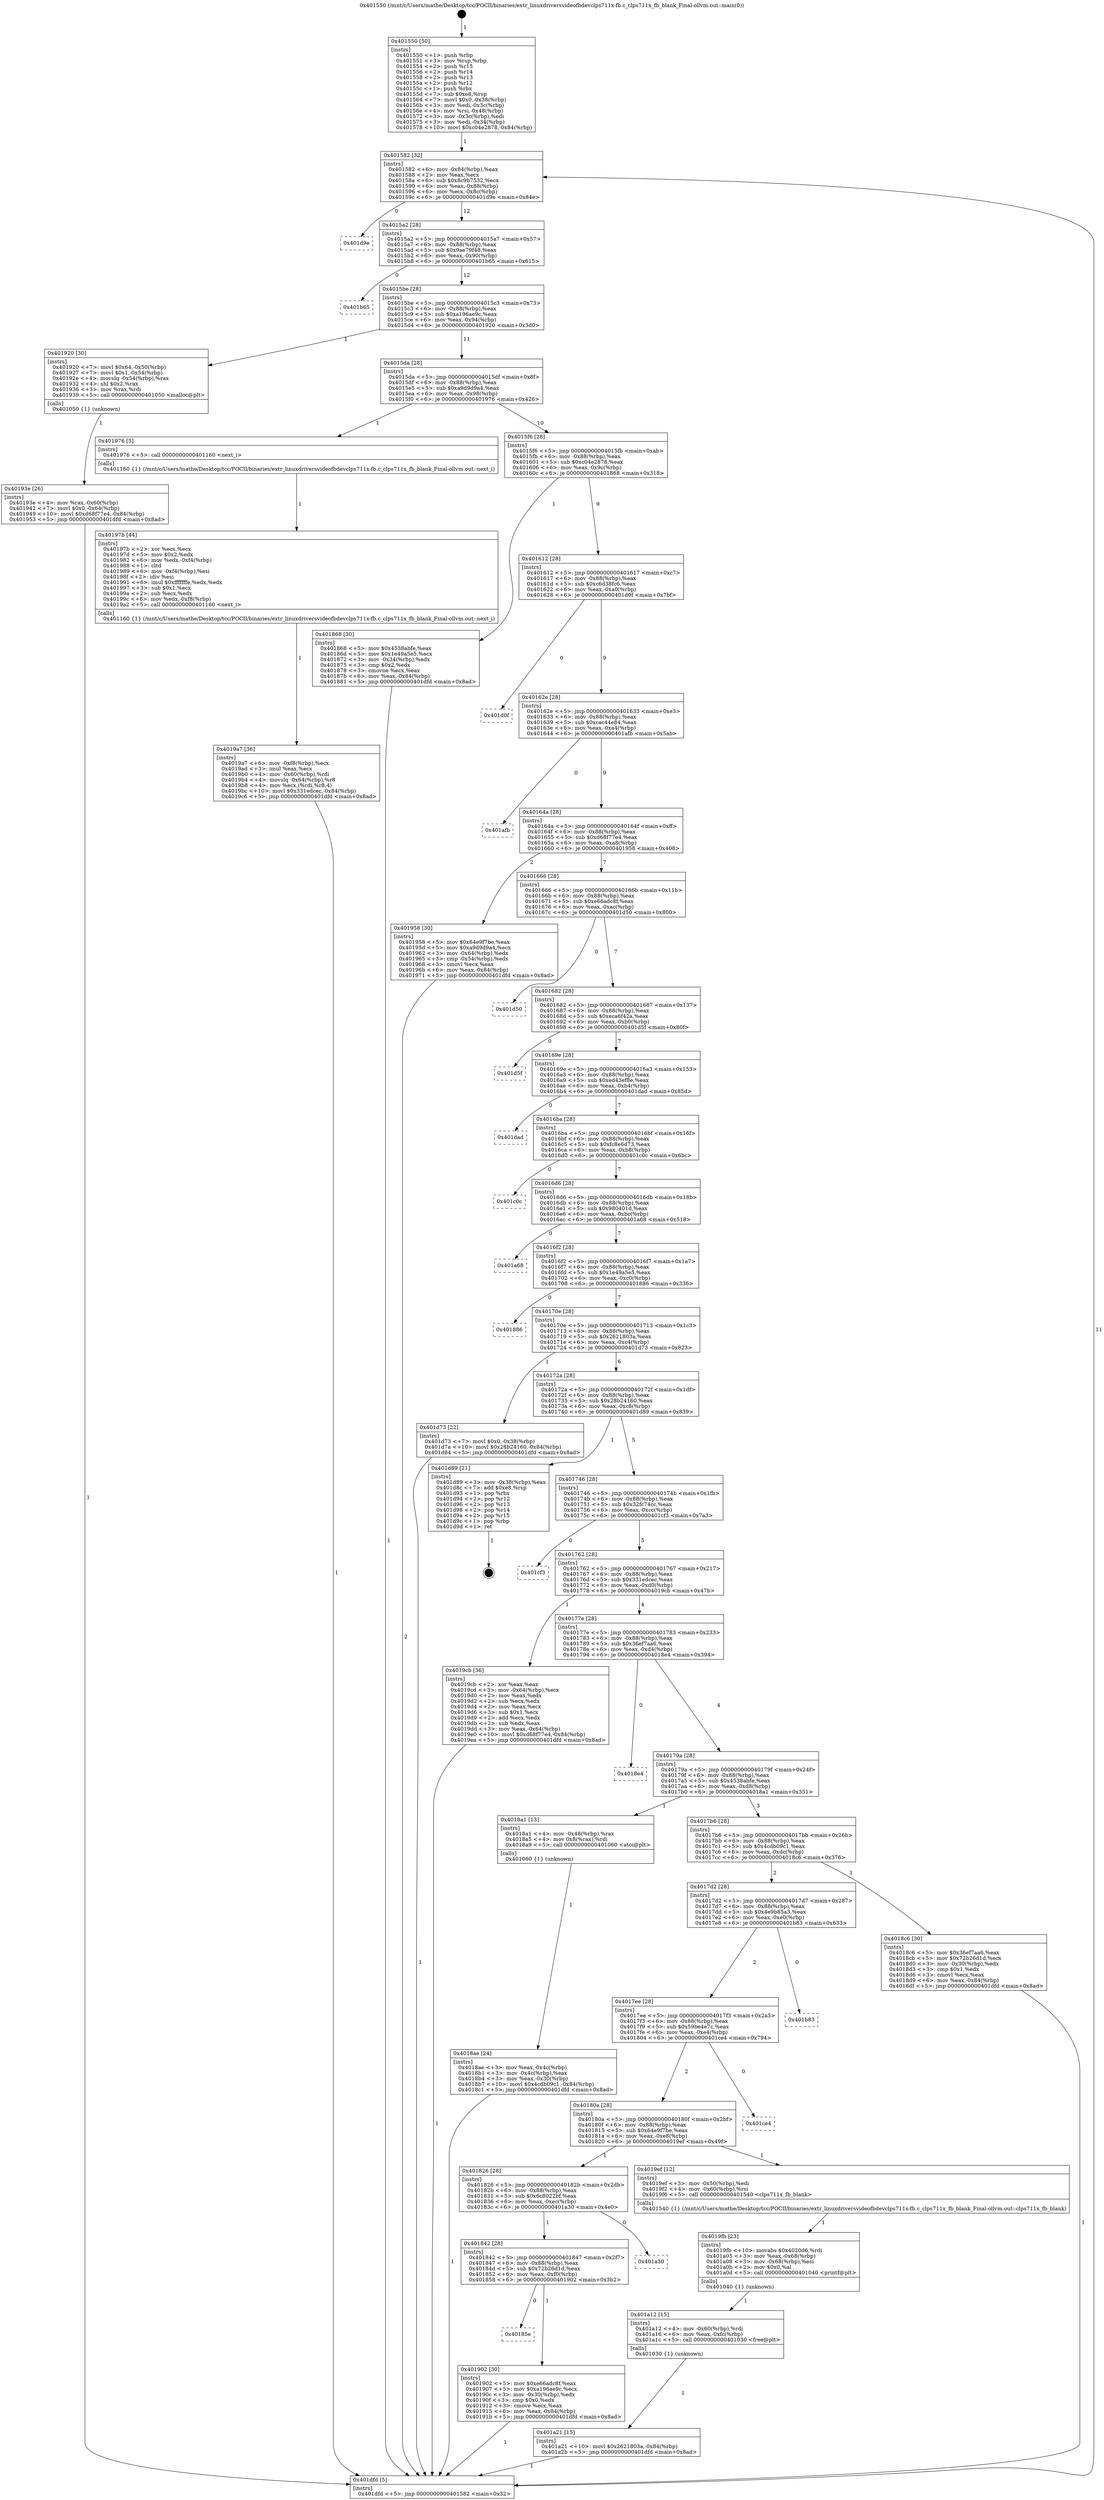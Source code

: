 digraph "0x401550" {
  label = "0x401550 (/mnt/c/Users/mathe/Desktop/tcc/POCII/binaries/extr_linuxdriversvideofbdevclps711x-fb.c_clps711x_fb_blank_Final-ollvm.out::main(0))"
  labelloc = "t"
  node[shape=record]

  Entry [label="",width=0.3,height=0.3,shape=circle,fillcolor=black,style=filled]
  "0x401582" [label="{
     0x401582 [32]\l
     | [instrs]\l
     &nbsp;&nbsp;0x401582 \<+6\>: mov -0x84(%rbp),%eax\l
     &nbsp;&nbsp;0x401588 \<+2\>: mov %eax,%ecx\l
     &nbsp;&nbsp;0x40158a \<+6\>: sub $0x8c9b7532,%ecx\l
     &nbsp;&nbsp;0x401590 \<+6\>: mov %eax,-0x88(%rbp)\l
     &nbsp;&nbsp;0x401596 \<+6\>: mov %ecx,-0x8c(%rbp)\l
     &nbsp;&nbsp;0x40159c \<+6\>: je 0000000000401d9e \<main+0x84e\>\l
  }"]
  "0x401d9e" [label="{
     0x401d9e\l
  }", style=dashed]
  "0x4015a2" [label="{
     0x4015a2 [28]\l
     | [instrs]\l
     &nbsp;&nbsp;0x4015a2 \<+5\>: jmp 00000000004015a7 \<main+0x57\>\l
     &nbsp;&nbsp;0x4015a7 \<+6\>: mov -0x88(%rbp),%eax\l
     &nbsp;&nbsp;0x4015ad \<+5\>: sub $0x9ae79f48,%eax\l
     &nbsp;&nbsp;0x4015b2 \<+6\>: mov %eax,-0x90(%rbp)\l
     &nbsp;&nbsp;0x4015b8 \<+6\>: je 0000000000401b65 \<main+0x615\>\l
  }"]
  Exit [label="",width=0.3,height=0.3,shape=circle,fillcolor=black,style=filled,peripheries=2]
  "0x401b65" [label="{
     0x401b65\l
  }", style=dashed]
  "0x4015be" [label="{
     0x4015be [28]\l
     | [instrs]\l
     &nbsp;&nbsp;0x4015be \<+5\>: jmp 00000000004015c3 \<main+0x73\>\l
     &nbsp;&nbsp;0x4015c3 \<+6\>: mov -0x88(%rbp),%eax\l
     &nbsp;&nbsp;0x4015c9 \<+5\>: sub $0xa196ae9c,%eax\l
     &nbsp;&nbsp;0x4015ce \<+6\>: mov %eax,-0x94(%rbp)\l
     &nbsp;&nbsp;0x4015d4 \<+6\>: je 0000000000401920 \<main+0x3d0\>\l
  }"]
  "0x401a21" [label="{
     0x401a21 [15]\l
     | [instrs]\l
     &nbsp;&nbsp;0x401a21 \<+10\>: movl $0x2621803a,-0x84(%rbp)\l
     &nbsp;&nbsp;0x401a2b \<+5\>: jmp 0000000000401dfd \<main+0x8ad\>\l
  }"]
  "0x401920" [label="{
     0x401920 [30]\l
     | [instrs]\l
     &nbsp;&nbsp;0x401920 \<+7\>: movl $0x64,-0x50(%rbp)\l
     &nbsp;&nbsp;0x401927 \<+7\>: movl $0x1,-0x54(%rbp)\l
     &nbsp;&nbsp;0x40192e \<+4\>: movslq -0x54(%rbp),%rax\l
     &nbsp;&nbsp;0x401932 \<+4\>: shl $0x2,%rax\l
     &nbsp;&nbsp;0x401936 \<+3\>: mov %rax,%rdi\l
     &nbsp;&nbsp;0x401939 \<+5\>: call 0000000000401050 \<malloc@plt\>\l
     | [calls]\l
     &nbsp;&nbsp;0x401050 \{1\} (unknown)\l
  }"]
  "0x4015da" [label="{
     0x4015da [28]\l
     | [instrs]\l
     &nbsp;&nbsp;0x4015da \<+5\>: jmp 00000000004015df \<main+0x8f\>\l
     &nbsp;&nbsp;0x4015df \<+6\>: mov -0x88(%rbp),%eax\l
     &nbsp;&nbsp;0x4015e5 \<+5\>: sub $0xa9d9d9a4,%eax\l
     &nbsp;&nbsp;0x4015ea \<+6\>: mov %eax,-0x98(%rbp)\l
     &nbsp;&nbsp;0x4015f0 \<+6\>: je 0000000000401976 \<main+0x426\>\l
  }"]
  "0x401a12" [label="{
     0x401a12 [15]\l
     | [instrs]\l
     &nbsp;&nbsp;0x401a12 \<+4\>: mov -0x60(%rbp),%rdi\l
     &nbsp;&nbsp;0x401a16 \<+6\>: mov %eax,-0xfc(%rbp)\l
     &nbsp;&nbsp;0x401a1c \<+5\>: call 0000000000401030 \<free@plt\>\l
     | [calls]\l
     &nbsp;&nbsp;0x401030 \{1\} (unknown)\l
  }"]
  "0x401976" [label="{
     0x401976 [5]\l
     | [instrs]\l
     &nbsp;&nbsp;0x401976 \<+5\>: call 0000000000401160 \<next_i\>\l
     | [calls]\l
     &nbsp;&nbsp;0x401160 \{1\} (/mnt/c/Users/mathe/Desktop/tcc/POCII/binaries/extr_linuxdriversvideofbdevclps711x-fb.c_clps711x_fb_blank_Final-ollvm.out::next_i)\l
  }"]
  "0x4015f6" [label="{
     0x4015f6 [28]\l
     | [instrs]\l
     &nbsp;&nbsp;0x4015f6 \<+5\>: jmp 00000000004015fb \<main+0xab\>\l
     &nbsp;&nbsp;0x4015fb \<+6\>: mov -0x88(%rbp),%eax\l
     &nbsp;&nbsp;0x401601 \<+5\>: sub $0xc04e2878,%eax\l
     &nbsp;&nbsp;0x401606 \<+6\>: mov %eax,-0x9c(%rbp)\l
     &nbsp;&nbsp;0x40160c \<+6\>: je 0000000000401868 \<main+0x318\>\l
  }"]
  "0x4019fb" [label="{
     0x4019fb [23]\l
     | [instrs]\l
     &nbsp;&nbsp;0x4019fb \<+10\>: movabs $0x4020d6,%rdi\l
     &nbsp;&nbsp;0x401a05 \<+3\>: mov %eax,-0x68(%rbp)\l
     &nbsp;&nbsp;0x401a08 \<+3\>: mov -0x68(%rbp),%esi\l
     &nbsp;&nbsp;0x401a0b \<+2\>: mov $0x0,%al\l
     &nbsp;&nbsp;0x401a0d \<+5\>: call 0000000000401040 \<printf@plt\>\l
     | [calls]\l
     &nbsp;&nbsp;0x401040 \{1\} (unknown)\l
  }"]
  "0x401868" [label="{
     0x401868 [30]\l
     | [instrs]\l
     &nbsp;&nbsp;0x401868 \<+5\>: mov $0x4538abfe,%eax\l
     &nbsp;&nbsp;0x40186d \<+5\>: mov $0x1e49a5e5,%ecx\l
     &nbsp;&nbsp;0x401872 \<+3\>: mov -0x34(%rbp),%edx\l
     &nbsp;&nbsp;0x401875 \<+3\>: cmp $0x2,%edx\l
     &nbsp;&nbsp;0x401878 \<+3\>: cmovne %ecx,%eax\l
     &nbsp;&nbsp;0x40187b \<+6\>: mov %eax,-0x84(%rbp)\l
     &nbsp;&nbsp;0x401881 \<+5\>: jmp 0000000000401dfd \<main+0x8ad\>\l
  }"]
  "0x401612" [label="{
     0x401612 [28]\l
     | [instrs]\l
     &nbsp;&nbsp;0x401612 \<+5\>: jmp 0000000000401617 \<main+0xc7\>\l
     &nbsp;&nbsp;0x401617 \<+6\>: mov -0x88(%rbp),%eax\l
     &nbsp;&nbsp;0x40161d \<+5\>: sub $0xc6d38fc6,%eax\l
     &nbsp;&nbsp;0x401622 \<+6\>: mov %eax,-0xa0(%rbp)\l
     &nbsp;&nbsp;0x401628 \<+6\>: je 0000000000401d0f \<main+0x7bf\>\l
  }"]
  "0x401dfd" [label="{
     0x401dfd [5]\l
     | [instrs]\l
     &nbsp;&nbsp;0x401dfd \<+5\>: jmp 0000000000401582 \<main+0x32\>\l
  }"]
  "0x401550" [label="{
     0x401550 [50]\l
     | [instrs]\l
     &nbsp;&nbsp;0x401550 \<+1\>: push %rbp\l
     &nbsp;&nbsp;0x401551 \<+3\>: mov %rsp,%rbp\l
     &nbsp;&nbsp;0x401554 \<+2\>: push %r15\l
     &nbsp;&nbsp;0x401556 \<+2\>: push %r14\l
     &nbsp;&nbsp;0x401558 \<+2\>: push %r13\l
     &nbsp;&nbsp;0x40155a \<+2\>: push %r12\l
     &nbsp;&nbsp;0x40155c \<+1\>: push %rbx\l
     &nbsp;&nbsp;0x40155d \<+7\>: sub $0xe8,%rsp\l
     &nbsp;&nbsp;0x401564 \<+7\>: movl $0x0,-0x38(%rbp)\l
     &nbsp;&nbsp;0x40156b \<+3\>: mov %edi,-0x3c(%rbp)\l
     &nbsp;&nbsp;0x40156e \<+4\>: mov %rsi,-0x48(%rbp)\l
     &nbsp;&nbsp;0x401572 \<+3\>: mov -0x3c(%rbp),%edi\l
     &nbsp;&nbsp;0x401575 \<+3\>: mov %edi,-0x34(%rbp)\l
     &nbsp;&nbsp;0x401578 \<+10\>: movl $0xc04e2878,-0x84(%rbp)\l
  }"]
  "0x4019a7" [label="{
     0x4019a7 [36]\l
     | [instrs]\l
     &nbsp;&nbsp;0x4019a7 \<+6\>: mov -0xf8(%rbp),%ecx\l
     &nbsp;&nbsp;0x4019ad \<+3\>: imul %eax,%ecx\l
     &nbsp;&nbsp;0x4019b0 \<+4\>: mov -0x60(%rbp),%rdi\l
     &nbsp;&nbsp;0x4019b4 \<+4\>: movslq -0x64(%rbp),%r8\l
     &nbsp;&nbsp;0x4019b8 \<+4\>: mov %ecx,(%rdi,%r8,4)\l
     &nbsp;&nbsp;0x4019bc \<+10\>: movl $0x331edcec,-0x84(%rbp)\l
     &nbsp;&nbsp;0x4019c6 \<+5\>: jmp 0000000000401dfd \<main+0x8ad\>\l
  }"]
  "0x401d0f" [label="{
     0x401d0f\l
  }", style=dashed]
  "0x40162e" [label="{
     0x40162e [28]\l
     | [instrs]\l
     &nbsp;&nbsp;0x40162e \<+5\>: jmp 0000000000401633 \<main+0xe3\>\l
     &nbsp;&nbsp;0x401633 \<+6\>: mov -0x88(%rbp),%eax\l
     &nbsp;&nbsp;0x401639 \<+5\>: sub $0xcac44e84,%eax\l
     &nbsp;&nbsp;0x40163e \<+6\>: mov %eax,-0xa4(%rbp)\l
     &nbsp;&nbsp;0x401644 \<+6\>: je 0000000000401afb \<main+0x5ab\>\l
  }"]
  "0x40197b" [label="{
     0x40197b [44]\l
     | [instrs]\l
     &nbsp;&nbsp;0x40197b \<+2\>: xor %ecx,%ecx\l
     &nbsp;&nbsp;0x40197d \<+5\>: mov $0x2,%edx\l
     &nbsp;&nbsp;0x401982 \<+6\>: mov %edx,-0xf4(%rbp)\l
     &nbsp;&nbsp;0x401988 \<+1\>: cltd\l
     &nbsp;&nbsp;0x401989 \<+6\>: mov -0xf4(%rbp),%esi\l
     &nbsp;&nbsp;0x40198f \<+2\>: idiv %esi\l
     &nbsp;&nbsp;0x401991 \<+6\>: imul $0xfffffffe,%edx,%edx\l
     &nbsp;&nbsp;0x401997 \<+3\>: sub $0x1,%ecx\l
     &nbsp;&nbsp;0x40199a \<+2\>: sub %ecx,%edx\l
     &nbsp;&nbsp;0x40199c \<+6\>: mov %edx,-0xf8(%rbp)\l
     &nbsp;&nbsp;0x4019a2 \<+5\>: call 0000000000401160 \<next_i\>\l
     | [calls]\l
     &nbsp;&nbsp;0x401160 \{1\} (/mnt/c/Users/mathe/Desktop/tcc/POCII/binaries/extr_linuxdriversvideofbdevclps711x-fb.c_clps711x_fb_blank_Final-ollvm.out::next_i)\l
  }"]
  "0x401afb" [label="{
     0x401afb\l
  }", style=dashed]
  "0x40164a" [label="{
     0x40164a [28]\l
     | [instrs]\l
     &nbsp;&nbsp;0x40164a \<+5\>: jmp 000000000040164f \<main+0xff\>\l
     &nbsp;&nbsp;0x40164f \<+6\>: mov -0x88(%rbp),%eax\l
     &nbsp;&nbsp;0x401655 \<+5\>: sub $0xd68f77e4,%eax\l
     &nbsp;&nbsp;0x40165a \<+6\>: mov %eax,-0xa8(%rbp)\l
     &nbsp;&nbsp;0x401660 \<+6\>: je 0000000000401958 \<main+0x408\>\l
  }"]
  "0x40193e" [label="{
     0x40193e [26]\l
     | [instrs]\l
     &nbsp;&nbsp;0x40193e \<+4\>: mov %rax,-0x60(%rbp)\l
     &nbsp;&nbsp;0x401942 \<+7\>: movl $0x0,-0x64(%rbp)\l
     &nbsp;&nbsp;0x401949 \<+10\>: movl $0xd68f77e4,-0x84(%rbp)\l
     &nbsp;&nbsp;0x401953 \<+5\>: jmp 0000000000401dfd \<main+0x8ad\>\l
  }"]
  "0x401958" [label="{
     0x401958 [30]\l
     | [instrs]\l
     &nbsp;&nbsp;0x401958 \<+5\>: mov $0x64e9f7be,%eax\l
     &nbsp;&nbsp;0x40195d \<+5\>: mov $0xa9d9d9a4,%ecx\l
     &nbsp;&nbsp;0x401962 \<+3\>: mov -0x64(%rbp),%edx\l
     &nbsp;&nbsp;0x401965 \<+3\>: cmp -0x54(%rbp),%edx\l
     &nbsp;&nbsp;0x401968 \<+3\>: cmovl %ecx,%eax\l
     &nbsp;&nbsp;0x40196b \<+6\>: mov %eax,-0x84(%rbp)\l
     &nbsp;&nbsp;0x401971 \<+5\>: jmp 0000000000401dfd \<main+0x8ad\>\l
  }"]
  "0x401666" [label="{
     0x401666 [28]\l
     | [instrs]\l
     &nbsp;&nbsp;0x401666 \<+5\>: jmp 000000000040166b \<main+0x11b\>\l
     &nbsp;&nbsp;0x40166b \<+6\>: mov -0x88(%rbp),%eax\l
     &nbsp;&nbsp;0x401671 \<+5\>: sub $0xe66adc8f,%eax\l
     &nbsp;&nbsp;0x401676 \<+6\>: mov %eax,-0xac(%rbp)\l
     &nbsp;&nbsp;0x40167c \<+6\>: je 0000000000401d50 \<main+0x800\>\l
  }"]
  "0x40185e" [label="{
     0x40185e\l
  }", style=dashed]
  "0x401d50" [label="{
     0x401d50\l
  }", style=dashed]
  "0x401682" [label="{
     0x401682 [28]\l
     | [instrs]\l
     &nbsp;&nbsp;0x401682 \<+5\>: jmp 0000000000401687 \<main+0x137\>\l
     &nbsp;&nbsp;0x401687 \<+6\>: mov -0x88(%rbp),%eax\l
     &nbsp;&nbsp;0x40168d \<+5\>: sub $0xeca6f42a,%eax\l
     &nbsp;&nbsp;0x401692 \<+6\>: mov %eax,-0xb0(%rbp)\l
     &nbsp;&nbsp;0x401698 \<+6\>: je 0000000000401d5f \<main+0x80f\>\l
  }"]
  "0x401902" [label="{
     0x401902 [30]\l
     | [instrs]\l
     &nbsp;&nbsp;0x401902 \<+5\>: mov $0xe66adc8f,%eax\l
     &nbsp;&nbsp;0x401907 \<+5\>: mov $0xa196ae9c,%ecx\l
     &nbsp;&nbsp;0x40190c \<+3\>: mov -0x30(%rbp),%edx\l
     &nbsp;&nbsp;0x40190f \<+3\>: cmp $0x0,%edx\l
     &nbsp;&nbsp;0x401912 \<+3\>: cmove %ecx,%eax\l
     &nbsp;&nbsp;0x401915 \<+6\>: mov %eax,-0x84(%rbp)\l
     &nbsp;&nbsp;0x40191b \<+5\>: jmp 0000000000401dfd \<main+0x8ad\>\l
  }"]
  "0x401d5f" [label="{
     0x401d5f\l
  }", style=dashed]
  "0x40169e" [label="{
     0x40169e [28]\l
     | [instrs]\l
     &nbsp;&nbsp;0x40169e \<+5\>: jmp 00000000004016a3 \<main+0x153\>\l
     &nbsp;&nbsp;0x4016a3 \<+6\>: mov -0x88(%rbp),%eax\l
     &nbsp;&nbsp;0x4016a9 \<+5\>: sub $0xed43ef8e,%eax\l
     &nbsp;&nbsp;0x4016ae \<+6\>: mov %eax,-0xb4(%rbp)\l
     &nbsp;&nbsp;0x4016b4 \<+6\>: je 0000000000401dad \<main+0x85d\>\l
  }"]
  "0x401842" [label="{
     0x401842 [28]\l
     | [instrs]\l
     &nbsp;&nbsp;0x401842 \<+5\>: jmp 0000000000401847 \<main+0x2f7\>\l
     &nbsp;&nbsp;0x401847 \<+6\>: mov -0x88(%rbp),%eax\l
     &nbsp;&nbsp;0x40184d \<+5\>: sub $0x72b26d1d,%eax\l
     &nbsp;&nbsp;0x401852 \<+6\>: mov %eax,-0xf0(%rbp)\l
     &nbsp;&nbsp;0x401858 \<+6\>: je 0000000000401902 \<main+0x3b2\>\l
  }"]
  "0x401dad" [label="{
     0x401dad\l
  }", style=dashed]
  "0x4016ba" [label="{
     0x4016ba [28]\l
     | [instrs]\l
     &nbsp;&nbsp;0x4016ba \<+5\>: jmp 00000000004016bf \<main+0x16f\>\l
     &nbsp;&nbsp;0x4016bf \<+6\>: mov -0x88(%rbp),%eax\l
     &nbsp;&nbsp;0x4016c5 \<+5\>: sub $0xfc8e6d73,%eax\l
     &nbsp;&nbsp;0x4016ca \<+6\>: mov %eax,-0xb8(%rbp)\l
     &nbsp;&nbsp;0x4016d0 \<+6\>: je 0000000000401c0c \<main+0x6bc\>\l
  }"]
  "0x401a30" [label="{
     0x401a30\l
  }", style=dashed]
  "0x401c0c" [label="{
     0x401c0c\l
  }", style=dashed]
  "0x4016d6" [label="{
     0x4016d6 [28]\l
     | [instrs]\l
     &nbsp;&nbsp;0x4016d6 \<+5\>: jmp 00000000004016db \<main+0x18b\>\l
     &nbsp;&nbsp;0x4016db \<+6\>: mov -0x88(%rbp),%eax\l
     &nbsp;&nbsp;0x4016e1 \<+5\>: sub $0x980401d,%eax\l
     &nbsp;&nbsp;0x4016e6 \<+6\>: mov %eax,-0xbc(%rbp)\l
     &nbsp;&nbsp;0x4016ec \<+6\>: je 0000000000401a68 \<main+0x518\>\l
  }"]
  "0x401826" [label="{
     0x401826 [28]\l
     | [instrs]\l
     &nbsp;&nbsp;0x401826 \<+5\>: jmp 000000000040182b \<main+0x2db\>\l
     &nbsp;&nbsp;0x40182b \<+6\>: mov -0x88(%rbp),%eax\l
     &nbsp;&nbsp;0x401831 \<+5\>: sub $0x6c8022bf,%eax\l
     &nbsp;&nbsp;0x401836 \<+6\>: mov %eax,-0xec(%rbp)\l
     &nbsp;&nbsp;0x40183c \<+6\>: je 0000000000401a30 \<main+0x4e0\>\l
  }"]
  "0x401a68" [label="{
     0x401a68\l
  }", style=dashed]
  "0x4016f2" [label="{
     0x4016f2 [28]\l
     | [instrs]\l
     &nbsp;&nbsp;0x4016f2 \<+5\>: jmp 00000000004016f7 \<main+0x1a7\>\l
     &nbsp;&nbsp;0x4016f7 \<+6\>: mov -0x88(%rbp),%eax\l
     &nbsp;&nbsp;0x4016fd \<+5\>: sub $0x1e49a5e5,%eax\l
     &nbsp;&nbsp;0x401702 \<+6\>: mov %eax,-0xc0(%rbp)\l
     &nbsp;&nbsp;0x401708 \<+6\>: je 0000000000401886 \<main+0x336\>\l
  }"]
  "0x4019ef" [label="{
     0x4019ef [12]\l
     | [instrs]\l
     &nbsp;&nbsp;0x4019ef \<+3\>: mov -0x50(%rbp),%edi\l
     &nbsp;&nbsp;0x4019f2 \<+4\>: mov -0x60(%rbp),%rsi\l
     &nbsp;&nbsp;0x4019f6 \<+5\>: call 0000000000401540 \<clps711x_fb_blank\>\l
     | [calls]\l
     &nbsp;&nbsp;0x401540 \{1\} (/mnt/c/Users/mathe/Desktop/tcc/POCII/binaries/extr_linuxdriversvideofbdevclps711x-fb.c_clps711x_fb_blank_Final-ollvm.out::clps711x_fb_blank)\l
  }"]
  "0x401886" [label="{
     0x401886\l
  }", style=dashed]
  "0x40170e" [label="{
     0x40170e [28]\l
     | [instrs]\l
     &nbsp;&nbsp;0x40170e \<+5\>: jmp 0000000000401713 \<main+0x1c3\>\l
     &nbsp;&nbsp;0x401713 \<+6\>: mov -0x88(%rbp),%eax\l
     &nbsp;&nbsp;0x401719 \<+5\>: sub $0x2621803a,%eax\l
     &nbsp;&nbsp;0x40171e \<+6\>: mov %eax,-0xc4(%rbp)\l
     &nbsp;&nbsp;0x401724 \<+6\>: je 0000000000401d73 \<main+0x823\>\l
  }"]
  "0x40180a" [label="{
     0x40180a [28]\l
     | [instrs]\l
     &nbsp;&nbsp;0x40180a \<+5\>: jmp 000000000040180f \<main+0x2bf\>\l
     &nbsp;&nbsp;0x40180f \<+6\>: mov -0x88(%rbp),%eax\l
     &nbsp;&nbsp;0x401815 \<+5\>: sub $0x64e9f7be,%eax\l
     &nbsp;&nbsp;0x40181a \<+6\>: mov %eax,-0xe8(%rbp)\l
     &nbsp;&nbsp;0x401820 \<+6\>: je 00000000004019ef \<main+0x49f\>\l
  }"]
  "0x401d73" [label="{
     0x401d73 [22]\l
     | [instrs]\l
     &nbsp;&nbsp;0x401d73 \<+7\>: movl $0x0,-0x38(%rbp)\l
     &nbsp;&nbsp;0x401d7a \<+10\>: movl $0x28b24160,-0x84(%rbp)\l
     &nbsp;&nbsp;0x401d84 \<+5\>: jmp 0000000000401dfd \<main+0x8ad\>\l
  }"]
  "0x40172a" [label="{
     0x40172a [28]\l
     | [instrs]\l
     &nbsp;&nbsp;0x40172a \<+5\>: jmp 000000000040172f \<main+0x1df\>\l
     &nbsp;&nbsp;0x40172f \<+6\>: mov -0x88(%rbp),%eax\l
     &nbsp;&nbsp;0x401735 \<+5\>: sub $0x28b24160,%eax\l
     &nbsp;&nbsp;0x40173a \<+6\>: mov %eax,-0xc8(%rbp)\l
     &nbsp;&nbsp;0x401740 \<+6\>: je 0000000000401d89 \<main+0x839\>\l
  }"]
  "0x401ce4" [label="{
     0x401ce4\l
  }", style=dashed]
  "0x401d89" [label="{
     0x401d89 [21]\l
     | [instrs]\l
     &nbsp;&nbsp;0x401d89 \<+3\>: mov -0x38(%rbp),%eax\l
     &nbsp;&nbsp;0x401d8c \<+7\>: add $0xe8,%rsp\l
     &nbsp;&nbsp;0x401d93 \<+1\>: pop %rbx\l
     &nbsp;&nbsp;0x401d94 \<+2\>: pop %r12\l
     &nbsp;&nbsp;0x401d96 \<+2\>: pop %r13\l
     &nbsp;&nbsp;0x401d98 \<+2\>: pop %r14\l
     &nbsp;&nbsp;0x401d9a \<+2\>: pop %r15\l
     &nbsp;&nbsp;0x401d9c \<+1\>: pop %rbp\l
     &nbsp;&nbsp;0x401d9d \<+1\>: ret\l
  }"]
  "0x401746" [label="{
     0x401746 [28]\l
     | [instrs]\l
     &nbsp;&nbsp;0x401746 \<+5\>: jmp 000000000040174b \<main+0x1fb\>\l
     &nbsp;&nbsp;0x40174b \<+6\>: mov -0x88(%rbp),%eax\l
     &nbsp;&nbsp;0x401751 \<+5\>: sub $0x32fc74cc,%eax\l
     &nbsp;&nbsp;0x401756 \<+6\>: mov %eax,-0xcc(%rbp)\l
     &nbsp;&nbsp;0x40175c \<+6\>: je 0000000000401cf3 \<main+0x7a3\>\l
  }"]
  "0x4017ee" [label="{
     0x4017ee [28]\l
     | [instrs]\l
     &nbsp;&nbsp;0x4017ee \<+5\>: jmp 00000000004017f3 \<main+0x2a3\>\l
     &nbsp;&nbsp;0x4017f3 \<+6\>: mov -0x88(%rbp),%eax\l
     &nbsp;&nbsp;0x4017f9 \<+5\>: sub $0x59be4e7c,%eax\l
     &nbsp;&nbsp;0x4017fe \<+6\>: mov %eax,-0xe4(%rbp)\l
     &nbsp;&nbsp;0x401804 \<+6\>: je 0000000000401ce4 \<main+0x794\>\l
  }"]
  "0x401cf3" [label="{
     0x401cf3\l
  }", style=dashed]
  "0x401762" [label="{
     0x401762 [28]\l
     | [instrs]\l
     &nbsp;&nbsp;0x401762 \<+5\>: jmp 0000000000401767 \<main+0x217\>\l
     &nbsp;&nbsp;0x401767 \<+6\>: mov -0x88(%rbp),%eax\l
     &nbsp;&nbsp;0x40176d \<+5\>: sub $0x331edcec,%eax\l
     &nbsp;&nbsp;0x401772 \<+6\>: mov %eax,-0xd0(%rbp)\l
     &nbsp;&nbsp;0x401778 \<+6\>: je 00000000004019cb \<main+0x47b\>\l
  }"]
  "0x401b83" [label="{
     0x401b83\l
  }", style=dashed]
  "0x4019cb" [label="{
     0x4019cb [36]\l
     | [instrs]\l
     &nbsp;&nbsp;0x4019cb \<+2\>: xor %eax,%eax\l
     &nbsp;&nbsp;0x4019cd \<+3\>: mov -0x64(%rbp),%ecx\l
     &nbsp;&nbsp;0x4019d0 \<+2\>: mov %eax,%edx\l
     &nbsp;&nbsp;0x4019d2 \<+2\>: sub %ecx,%edx\l
     &nbsp;&nbsp;0x4019d4 \<+2\>: mov %eax,%ecx\l
     &nbsp;&nbsp;0x4019d6 \<+3\>: sub $0x1,%ecx\l
     &nbsp;&nbsp;0x4019d9 \<+2\>: add %ecx,%edx\l
     &nbsp;&nbsp;0x4019db \<+2\>: sub %edx,%eax\l
     &nbsp;&nbsp;0x4019dd \<+3\>: mov %eax,-0x64(%rbp)\l
     &nbsp;&nbsp;0x4019e0 \<+10\>: movl $0xd68f77e4,-0x84(%rbp)\l
     &nbsp;&nbsp;0x4019ea \<+5\>: jmp 0000000000401dfd \<main+0x8ad\>\l
  }"]
  "0x40177e" [label="{
     0x40177e [28]\l
     | [instrs]\l
     &nbsp;&nbsp;0x40177e \<+5\>: jmp 0000000000401783 \<main+0x233\>\l
     &nbsp;&nbsp;0x401783 \<+6\>: mov -0x88(%rbp),%eax\l
     &nbsp;&nbsp;0x401789 \<+5\>: sub $0x36ef7aa6,%eax\l
     &nbsp;&nbsp;0x40178e \<+6\>: mov %eax,-0xd4(%rbp)\l
     &nbsp;&nbsp;0x401794 \<+6\>: je 00000000004018e4 \<main+0x394\>\l
  }"]
  "0x4017d2" [label="{
     0x4017d2 [28]\l
     | [instrs]\l
     &nbsp;&nbsp;0x4017d2 \<+5\>: jmp 00000000004017d7 \<main+0x287\>\l
     &nbsp;&nbsp;0x4017d7 \<+6\>: mov -0x88(%rbp),%eax\l
     &nbsp;&nbsp;0x4017dd \<+5\>: sub $0x4e9b85a3,%eax\l
     &nbsp;&nbsp;0x4017e2 \<+6\>: mov %eax,-0xe0(%rbp)\l
     &nbsp;&nbsp;0x4017e8 \<+6\>: je 0000000000401b83 \<main+0x633\>\l
  }"]
  "0x4018e4" [label="{
     0x4018e4\l
  }", style=dashed]
  "0x40179a" [label="{
     0x40179a [28]\l
     | [instrs]\l
     &nbsp;&nbsp;0x40179a \<+5\>: jmp 000000000040179f \<main+0x24f\>\l
     &nbsp;&nbsp;0x40179f \<+6\>: mov -0x88(%rbp),%eax\l
     &nbsp;&nbsp;0x4017a5 \<+5\>: sub $0x4538abfe,%eax\l
     &nbsp;&nbsp;0x4017aa \<+6\>: mov %eax,-0xd8(%rbp)\l
     &nbsp;&nbsp;0x4017b0 \<+6\>: je 00000000004018a1 \<main+0x351\>\l
  }"]
  "0x4018c6" [label="{
     0x4018c6 [30]\l
     | [instrs]\l
     &nbsp;&nbsp;0x4018c6 \<+5\>: mov $0x36ef7aa6,%eax\l
     &nbsp;&nbsp;0x4018cb \<+5\>: mov $0x72b26d1d,%ecx\l
     &nbsp;&nbsp;0x4018d0 \<+3\>: mov -0x30(%rbp),%edx\l
     &nbsp;&nbsp;0x4018d3 \<+3\>: cmp $0x1,%edx\l
     &nbsp;&nbsp;0x4018d6 \<+3\>: cmovl %ecx,%eax\l
     &nbsp;&nbsp;0x4018d9 \<+6\>: mov %eax,-0x84(%rbp)\l
     &nbsp;&nbsp;0x4018df \<+5\>: jmp 0000000000401dfd \<main+0x8ad\>\l
  }"]
  "0x4018a1" [label="{
     0x4018a1 [13]\l
     | [instrs]\l
     &nbsp;&nbsp;0x4018a1 \<+4\>: mov -0x48(%rbp),%rax\l
     &nbsp;&nbsp;0x4018a5 \<+4\>: mov 0x8(%rax),%rdi\l
     &nbsp;&nbsp;0x4018a9 \<+5\>: call 0000000000401060 \<atoi@plt\>\l
     | [calls]\l
     &nbsp;&nbsp;0x401060 \{1\} (unknown)\l
  }"]
  "0x4017b6" [label="{
     0x4017b6 [28]\l
     | [instrs]\l
     &nbsp;&nbsp;0x4017b6 \<+5\>: jmp 00000000004017bb \<main+0x26b\>\l
     &nbsp;&nbsp;0x4017bb \<+6\>: mov -0x88(%rbp),%eax\l
     &nbsp;&nbsp;0x4017c1 \<+5\>: sub $0x4cdb09c1,%eax\l
     &nbsp;&nbsp;0x4017c6 \<+6\>: mov %eax,-0xdc(%rbp)\l
     &nbsp;&nbsp;0x4017cc \<+6\>: je 00000000004018c6 \<main+0x376\>\l
  }"]
  "0x4018ae" [label="{
     0x4018ae [24]\l
     | [instrs]\l
     &nbsp;&nbsp;0x4018ae \<+3\>: mov %eax,-0x4c(%rbp)\l
     &nbsp;&nbsp;0x4018b1 \<+3\>: mov -0x4c(%rbp),%eax\l
     &nbsp;&nbsp;0x4018b4 \<+3\>: mov %eax,-0x30(%rbp)\l
     &nbsp;&nbsp;0x4018b7 \<+10\>: movl $0x4cdb09c1,-0x84(%rbp)\l
     &nbsp;&nbsp;0x4018c1 \<+5\>: jmp 0000000000401dfd \<main+0x8ad\>\l
  }"]
  Entry -> "0x401550" [label=" 1"]
  "0x401582" -> "0x401d9e" [label=" 0"]
  "0x401582" -> "0x4015a2" [label=" 12"]
  "0x401d89" -> Exit [label=" 1"]
  "0x4015a2" -> "0x401b65" [label=" 0"]
  "0x4015a2" -> "0x4015be" [label=" 12"]
  "0x401d73" -> "0x401dfd" [label=" 1"]
  "0x4015be" -> "0x401920" [label=" 1"]
  "0x4015be" -> "0x4015da" [label=" 11"]
  "0x401a21" -> "0x401dfd" [label=" 1"]
  "0x4015da" -> "0x401976" [label=" 1"]
  "0x4015da" -> "0x4015f6" [label=" 10"]
  "0x401a12" -> "0x401a21" [label=" 1"]
  "0x4015f6" -> "0x401868" [label=" 1"]
  "0x4015f6" -> "0x401612" [label=" 9"]
  "0x401868" -> "0x401dfd" [label=" 1"]
  "0x401550" -> "0x401582" [label=" 1"]
  "0x401dfd" -> "0x401582" [label=" 11"]
  "0x4019fb" -> "0x401a12" [label=" 1"]
  "0x401612" -> "0x401d0f" [label=" 0"]
  "0x401612" -> "0x40162e" [label=" 9"]
  "0x4019ef" -> "0x4019fb" [label=" 1"]
  "0x40162e" -> "0x401afb" [label=" 0"]
  "0x40162e" -> "0x40164a" [label=" 9"]
  "0x4019cb" -> "0x401dfd" [label=" 1"]
  "0x40164a" -> "0x401958" [label=" 2"]
  "0x40164a" -> "0x401666" [label=" 7"]
  "0x4019a7" -> "0x401dfd" [label=" 1"]
  "0x401666" -> "0x401d50" [label=" 0"]
  "0x401666" -> "0x401682" [label=" 7"]
  "0x40197b" -> "0x4019a7" [label=" 1"]
  "0x401682" -> "0x401d5f" [label=" 0"]
  "0x401682" -> "0x40169e" [label=" 7"]
  "0x401976" -> "0x40197b" [label=" 1"]
  "0x40169e" -> "0x401dad" [label=" 0"]
  "0x40169e" -> "0x4016ba" [label=" 7"]
  "0x40193e" -> "0x401dfd" [label=" 1"]
  "0x4016ba" -> "0x401c0c" [label=" 0"]
  "0x4016ba" -> "0x4016d6" [label=" 7"]
  "0x401920" -> "0x40193e" [label=" 1"]
  "0x4016d6" -> "0x401a68" [label=" 0"]
  "0x4016d6" -> "0x4016f2" [label=" 7"]
  "0x401842" -> "0x40185e" [label=" 0"]
  "0x4016f2" -> "0x401886" [label=" 0"]
  "0x4016f2" -> "0x40170e" [label=" 7"]
  "0x401842" -> "0x401902" [label=" 1"]
  "0x40170e" -> "0x401d73" [label=" 1"]
  "0x40170e" -> "0x40172a" [label=" 6"]
  "0x401826" -> "0x401842" [label=" 1"]
  "0x40172a" -> "0x401d89" [label=" 1"]
  "0x40172a" -> "0x401746" [label=" 5"]
  "0x401826" -> "0x401a30" [label=" 0"]
  "0x401746" -> "0x401cf3" [label=" 0"]
  "0x401746" -> "0x401762" [label=" 5"]
  "0x40180a" -> "0x401826" [label=" 1"]
  "0x401762" -> "0x4019cb" [label=" 1"]
  "0x401762" -> "0x40177e" [label=" 4"]
  "0x40180a" -> "0x4019ef" [label=" 1"]
  "0x40177e" -> "0x4018e4" [label=" 0"]
  "0x40177e" -> "0x40179a" [label=" 4"]
  "0x4017ee" -> "0x40180a" [label=" 2"]
  "0x40179a" -> "0x4018a1" [label=" 1"]
  "0x40179a" -> "0x4017b6" [label=" 3"]
  "0x4018a1" -> "0x4018ae" [label=" 1"]
  "0x4018ae" -> "0x401dfd" [label=" 1"]
  "0x4017ee" -> "0x401ce4" [label=" 0"]
  "0x4017b6" -> "0x4018c6" [label=" 1"]
  "0x4017b6" -> "0x4017d2" [label=" 2"]
  "0x4018c6" -> "0x401dfd" [label=" 1"]
  "0x401958" -> "0x401dfd" [label=" 2"]
  "0x4017d2" -> "0x401b83" [label=" 0"]
  "0x4017d2" -> "0x4017ee" [label=" 2"]
  "0x401902" -> "0x401dfd" [label=" 1"]
}
